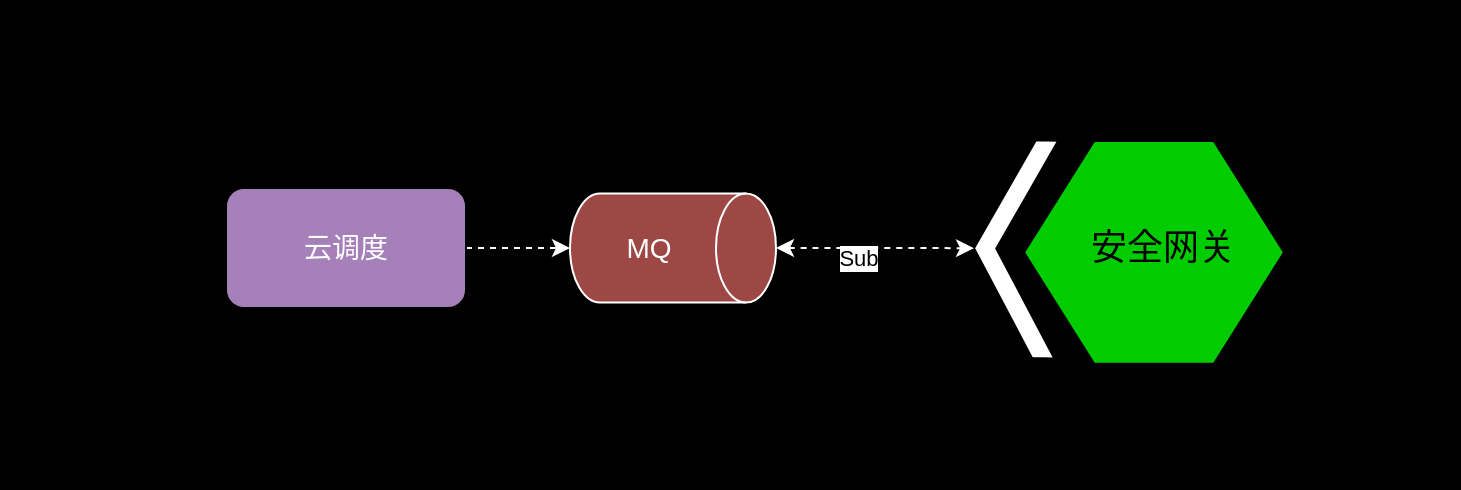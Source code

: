 <mxfile version="24.7.7">
  <diagram name="第 1 页" id="2kuI5vqeoujSwtPeEiwz">
    <mxGraphModel dx="763" dy="420" grid="0" gridSize="10" guides="1" tooltips="1" connect="1" arrows="1" fold="1" page="1" pageScale="1" pageWidth="827" pageHeight="1169" background="#000000" math="0" shadow="0">
      <root>
        <mxCell id="0" />
        <mxCell id="1" parent="0" />
        <mxCell id="aNDTQHg4Lhy--wUedkut-1" value="" style="rounded=0;whiteSpace=wrap;html=1;gradientColor=none;fillColor=#000000;" vertex="1" parent="1">
          <mxGeometry x="88" y="258.67" width="728" height="242.33" as="geometry" />
        </mxCell>
        <mxCell id="nMclyF_xI6lpTPqhvQNZ-13" style="edgeStyle=orthogonalEdgeStyle;rounded=0;orthogonalLoop=1;jettySize=auto;html=1;exitX=1;exitY=0.5;exitDx=0;exitDy=0;strokeColor=#FFFFFF;dashed=1;" parent="1" source="nMclyF_xI6lpTPqhvQNZ-4" target="nMclyF_xI6lpTPqhvQNZ-10" edge="1">
          <mxGeometry relative="1" as="geometry" />
        </mxCell>
        <mxCell id="nMclyF_xI6lpTPqhvQNZ-4" value="&lt;font style=&quot;font-size: 14px;&quot; color=&quot;#ffffff&quot;&gt;云调度&lt;/font&gt;" style="rounded=1;whiteSpace=wrap;html=1;fillColor=#A680B8;" parent="1" vertex="1">
          <mxGeometry x="200" y="352" width="120" height="60" as="geometry" />
        </mxCell>
        <mxCell id="nMclyF_xI6lpTPqhvQNZ-10" value="&lt;font color=&quot;#ffffff&quot; style=&quot;font-size: 14px;&quot;&gt;MQ&lt;/font&gt;" style="shape=cylinder3;whiteSpace=wrap;html=1;boundedLbl=1;backgroundOutline=1;size=15;direction=south;fillColor=#9E4846;strokeColor=#FFFFFF;" parent="1" vertex="1">
          <mxGeometry x="372" y="354.71" width="103" height="54.57" as="geometry" />
        </mxCell>
        <mxCell id="nMclyF_xI6lpTPqhvQNZ-18" value="" style="html=1;shadow=0;dashed=0;align=center;verticalAlign=middle;shape=mxgraph.arrows2.arrow;dy=0;dx=30;notch=30;direction=west;rotation=1;fillColor=#FFFFFF;strokeColor=#000000;" parent="1" vertex="1">
          <mxGeometry x="574" y="328" width="41.12" height="108.89" as="geometry" />
        </mxCell>
        <mxCell id="nMclyF_xI6lpTPqhvQNZ-19" value="" style="verticalLabelPosition=bottom;verticalAlign=top;html=1;shape=hexagon;perimeter=hexagonPerimeter2;arcSize=6;size=0.27;fillColor=#00CC00;" parent="1" vertex="1">
          <mxGeometry x="599" y="328.46" width="130" height="111.43" as="geometry" />
        </mxCell>
        <mxCell id="nMclyF_xI6lpTPqhvQNZ-20" value="&lt;span style=&quot;font-size: 18px;&quot;&gt;安全网关&lt;/span&gt;" style="text;html=1;align=center;verticalAlign=middle;whiteSpace=wrap;rounded=0;" parent="1" vertex="1">
          <mxGeometry x="630" y="367.44" width="77" height="30" as="geometry" />
        </mxCell>
        <mxCell id="nMclyF_xI6lpTPqhvQNZ-23" style="edgeStyle=orthogonalEdgeStyle;rounded=0;orthogonalLoop=1;jettySize=auto;html=1;exitX=0.5;exitY=0;exitDx=0;exitDy=0;exitPerimeter=0;entryX=1;entryY=0.5;entryDx=0;entryDy=0;entryPerimeter=0;curved=1;startArrow=classic;startFill=1;dashed=1;strokeColor=#FFFFFF;" parent="1" source="nMclyF_xI6lpTPqhvQNZ-10" target="nMclyF_xI6lpTPqhvQNZ-18" edge="1">
          <mxGeometry relative="1" as="geometry">
            <mxPoint x="475" y="489.125" as="sourcePoint" />
          </mxGeometry>
        </mxCell>
        <mxCell id="nMclyF_xI6lpTPqhvQNZ-26" value="&lt;font color=&quot;#000000&quot;&gt;Sub&lt;/font&gt;" style="edgeLabel;html=1;align=center;verticalAlign=middle;resizable=0;points=[];fontColor=#FFFFFF;" parent="nMclyF_xI6lpTPqhvQNZ-23" vertex="1" connectable="0">
          <mxGeometry x="-0.17" y="-5" relative="1" as="geometry">
            <mxPoint as="offset" />
          </mxGeometry>
        </mxCell>
      </root>
    </mxGraphModel>
  </diagram>
</mxfile>
